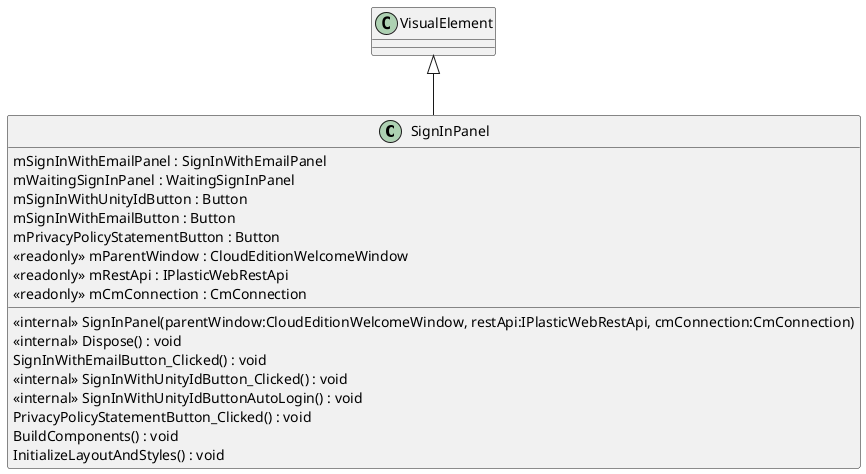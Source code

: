 @startuml
class SignInPanel {
    <<internal>> SignInPanel(parentWindow:CloudEditionWelcomeWindow, restApi:IPlasticWebRestApi, cmConnection:CmConnection)
    <<internal>> Dispose() : void
    SignInWithEmailButton_Clicked() : void
    <<internal>> SignInWithUnityIdButton_Clicked() : void
    <<internal>> SignInWithUnityIdButtonAutoLogin() : void
    PrivacyPolicyStatementButton_Clicked() : void
    BuildComponents() : void
    InitializeLayoutAndStyles() : void
    mSignInWithEmailPanel : SignInWithEmailPanel
    mWaitingSignInPanel : WaitingSignInPanel
    mSignInWithUnityIdButton : Button
    mSignInWithEmailButton : Button
    mPrivacyPolicyStatementButton : Button
    <<readonly>> mParentWindow : CloudEditionWelcomeWindow
    <<readonly>> mRestApi : IPlasticWebRestApi
    <<readonly>> mCmConnection : CmConnection
}
VisualElement <|-- SignInPanel
@enduml
